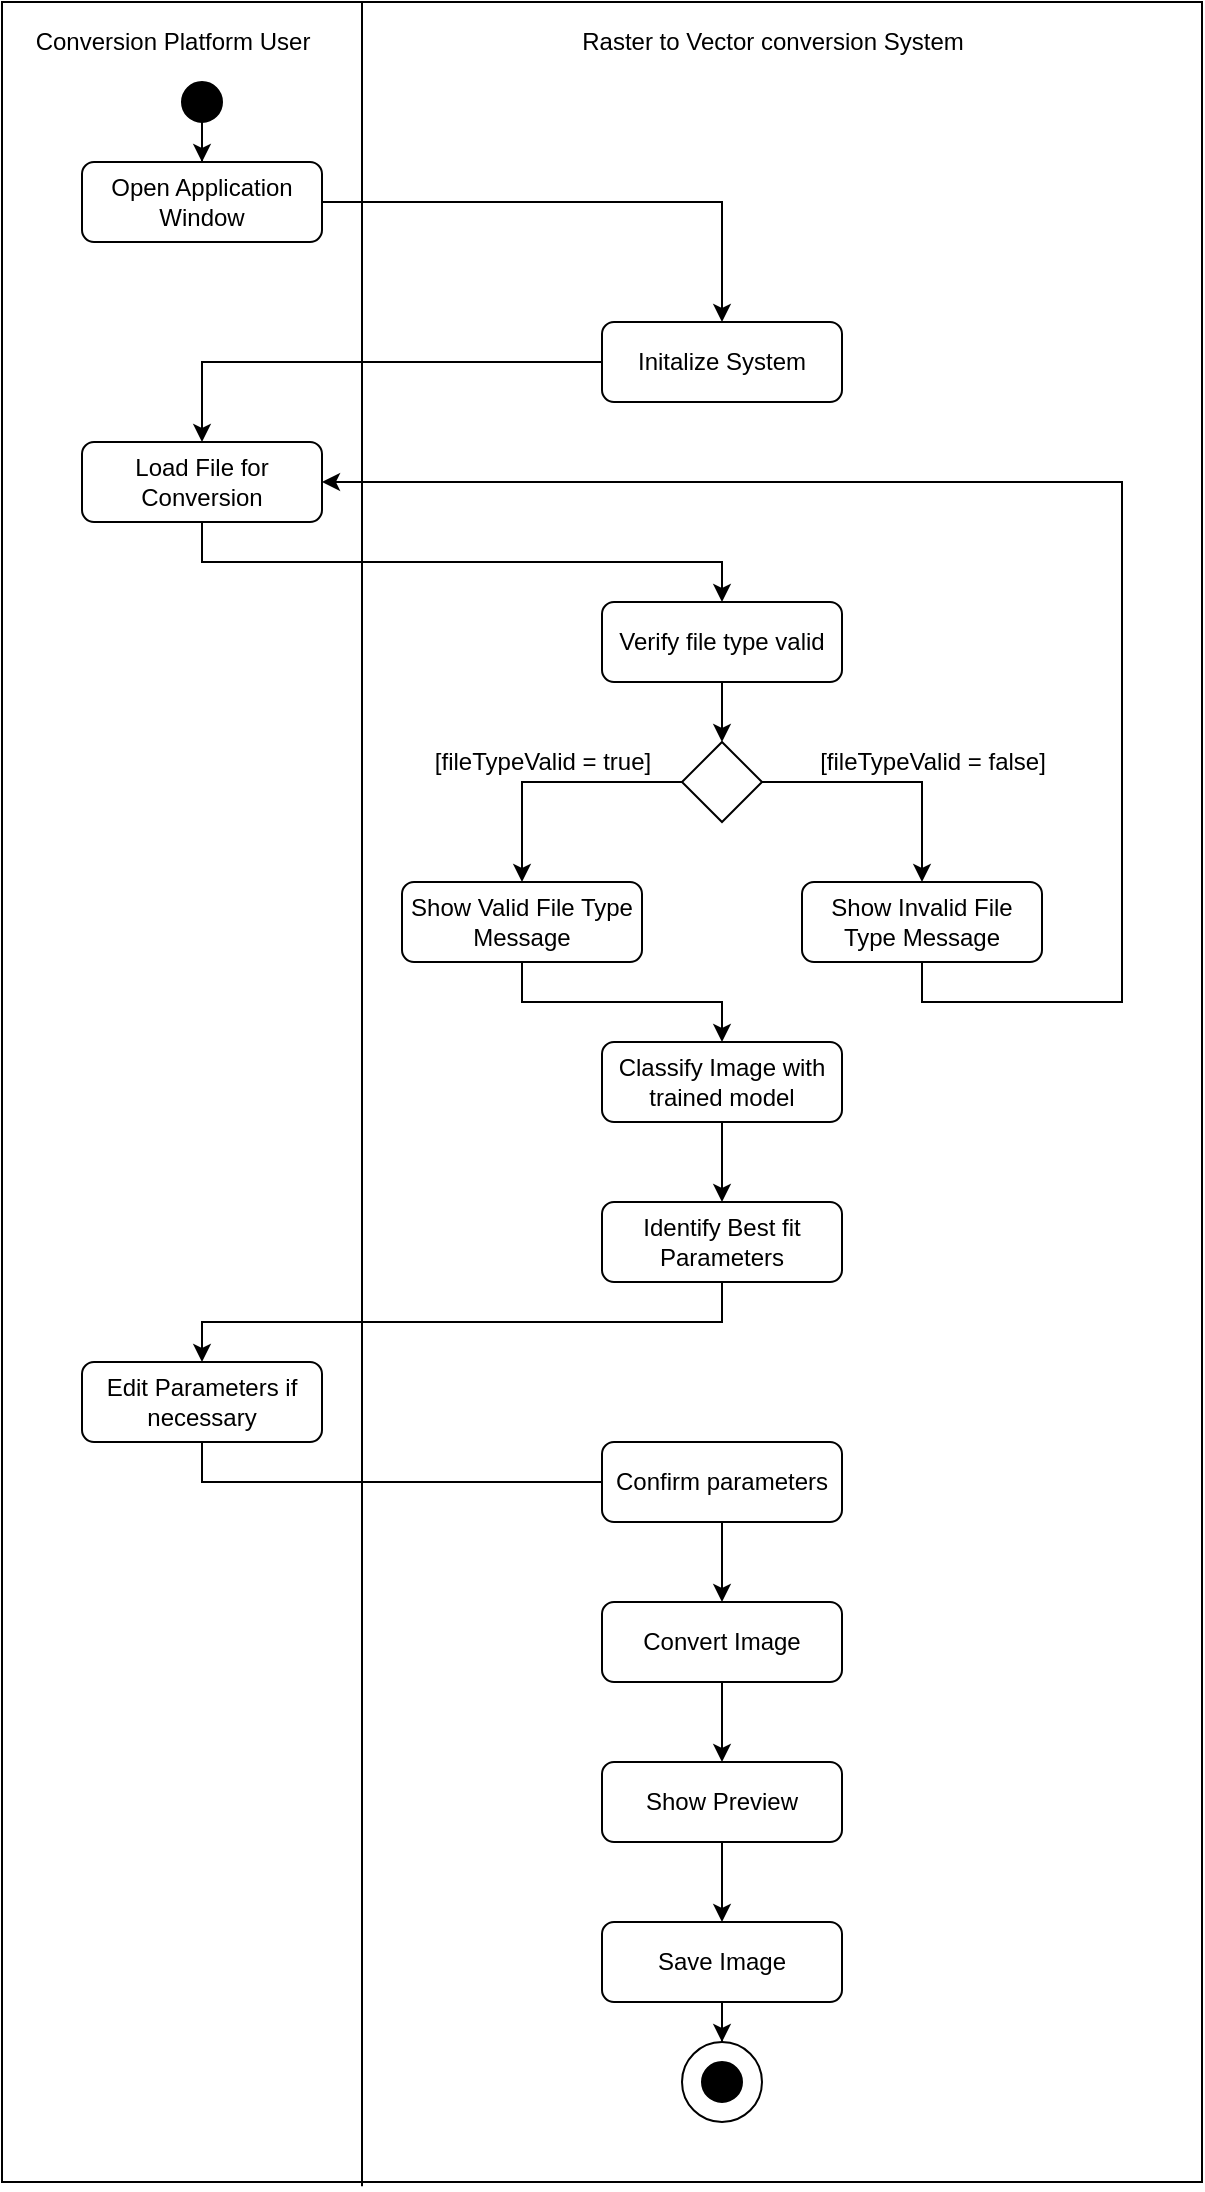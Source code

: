 <mxfile version="12.9.6" type="device"><diagram id="OyvNr48a_8cQZL7pNsO7" name="Page-1"><mxGraphModel dx="1673" dy="929" grid="1" gridSize="10" guides="1" tooltips="1" connect="1" arrows="1" fold="1" page="1" pageScale="1" pageWidth="850" pageHeight="1100" math="0" shadow="0"><root><mxCell id="0"/><mxCell id="1" parent="0"/><mxCell id="zCBZwJsnlhID7qdjZTtF-50" value="" style="rounded=0;whiteSpace=wrap;html=1;fillColor=none;" vertex="1" parent="1"><mxGeometry x="40" width="600" height="1090" as="geometry"/></mxCell><mxCell id="zCBZwJsnlhID7qdjZTtF-4" style="edgeStyle=orthogonalEdgeStyle;rounded=0;orthogonalLoop=1;jettySize=auto;html=1;entryX=0.5;entryY=0;entryDx=0;entryDy=0;" edge="1" parent="1" source="zCBZwJsnlhID7qdjZTtF-1" target="zCBZwJsnlhID7qdjZTtF-3"><mxGeometry relative="1" as="geometry"/></mxCell><mxCell id="zCBZwJsnlhID7qdjZTtF-1" value="" style="ellipse;whiteSpace=wrap;html=1;aspect=fixed;fillColor=#000000;" vertex="1" parent="1"><mxGeometry x="130" y="40" width="20" height="20" as="geometry"/></mxCell><mxCell id="zCBZwJsnlhID7qdjZTtF-7" value="" style="edgeStyle=orthogonalEdgeStyle;rounded=0;orthogonalLoop=1;jettySize=auto;html=1;" edge="1" parent="1" source="zCBZwJsnlhID7qdjZTtF-3" target="zCBZwJsnlhID7qdjZTtF-6"><mxGeometry relative="1" as="geometry"/></mxCell><mxCell id="zCBZwJsnlhID7qdjZTtF-3" value="Open Application Window" style="rounded=1;whiteSpace=wrap;html=1;" vertex="1" parent="1"><mxGeometry x="80" y="80" width="120" height="40" as="geometry"/></mxCell><mxCell id="zCBZwJsnlhID7qdjZTtF-28" style="edgeStyle=orthogonalEdgeStyle;rounded=0;orthogonalLoop=1;jettySize=auto;html=1;entryX=0.5;entryY=0;entryDx=0;entryDy=0;" edge="1" parent="1" source="zCBZwJsnlhID7qdjZTtF-6" target="zCBZwJsnlhID7qdjZTtF-8"><mxGeometry relative="1" as="geometry"/></mxCell><mxCell id="zCBZwJsnlhID7qdjZTtF-6" value="Initalize System" style="rounded=1;whiteSpace=wrap;html=1;" vertex="1" parent="1"><mxGeometry x="340" y="160" width="120" height="40" as="geometry"/></mxCell><mxCell id="zCBZwJsnlhID7qdjZTtF-48" style="edgeStyle=orthogonalEdgeStyle;rounded=0;orthogonalLoop=1;jettySize=auto;html=1;" edge="1" parent="1" source="zCBZwJsnlhID7qdjZTtF-8" target="zCBZwJsnlhID7qdjZTtF-30"><mxGeometry relative="1" as="geometry"><Array as="points"><mxPoint x="140" y="280"/><mxPoint x="400" y="280"/></Array></mxGeometry></mxCell><mxCell id="zCBZwJsnlhID7qdjZTtF-8" value="Load File for Conversion" style="rounded=1;whiteSpace=wrap;html=1;" vertex="1" parent="1"><mxGeometry x="80" y="220" width="120" height="40" as="geometry"/></mxCell><mxCell id="zCBZwJsnlhID7qdjZTtF-33" style="edgeStyle=orthogonalEdgeStyle;rounded=0;orthogonalLoop=1;jettySize=auto;html=1;" edge="1" parent="1" source="zCBZwJsnlhID7qdjZTtF-11" target="zCBZwJsnlhID7qdjZTtF-13"><mxGeometry relative="1" as="geometry"/></mxCell><mxCell id="zCBZwJsnlhID7qdjZTtF-34" style="edgeStyle=orthogonalEdgeStyle;rounded=0;orthogonalLoop=1;jettySize=auto;html=1;" edge="1" parent="1" source="zCBZwJsnlhID7qdjZTtF-11" target="zCBZwJsnlhID7qdjZTtF-15"><mxGeometry relative="1" as="geometry"/></mxCell><mxCell id="zCBZwJsnlhID7qdjZTtF-11" value="" style="rhombus;whiteSpace=wrap;html=1;" vertex="1" parent="1"><mxGeometry x="380" y="370" width="40" height="40" as="geometry"/></mxCell><mxCell id="zCBZwJsnlhID7qdjZTtF-36" style="edgeStyle=orthogonalEdgeStyle;rounded=0;orthogonalLoop=1;jettySize=auto;html=1;" edge="1" parent="1" source="zCBZwJsnlhID7qdjZTtF-13" target="zCBZwJsnlhID7qdjZTtF-20"><mxGeometry relative="1" as="geometry"/></mxCell><mxCell id="zCBZwJsnlhID7qdjZTtF-13" value="Show Valid File Type Message" style="rounded=1;whiteSpace=wrap;html=1;" vertex="1" parent="1"><mxGeometry x="240" y="440" width="120" height="40" as="geometry"/></mxCell><mxCell id="zCBZwJsnlhID7qdjZTtF-35" style="edgeStyle=orthogonalEdgeStyle;rounded=0;orthogonalLoop=1;jettySize=auto;html=1;entryX=1;entryY=0.5;entryDx=0;entryDy=0;" edge="1" parent="1" source="zCBZwJsnlhID7qdjZTtF-15" target="zCBZwJsnlhID7qdjZTtF-8"><mxGeometry relative="1" as="geometry"><Array as="points"><mxPoint x="600" y="500"/><mxPoint x="600" y="240"/></Array></mxGeometry></mxCell><mxCell id="zCBZwJsnlhID7qdjZTtF-15" value="Show Invalid File Type Message" style="rounded=1;whiteSpace=wrap;html=1;" vertex="1" parent="1"><mxGeometry x="440" y="440" width="120" height="40" as="geometry"/></mxCell><mxCell id="zCBZwJsnlhID7qdjZTtF-16" value="[fileTypeValid = true]" style="text;html=1;align=center;verticalAlign=middle;resizable=0;points=[];autosize=1;" vertex="1" parent="1"><mxGeometry x="250" y="370" width="120" height="20" as="geometry"/></mxCell><mxCell id="zCBZwJsnlhID7qdjZTtF-17" value="[fileTypeValid = false]" style="text;html=1;align=center;verticalAlign=middle;resizable=0;points=[];autosize=1;" vertex="1" parent="1"><mxGeometry x="440" y="370" width="130" height="20" as="geometry"/></mxCell><mxCell id="zCBZwJsnlhID7qdjZTtF-23" value="" style="edgeStyle=orthogonalEdgeStyle;rounded=0;orthogonalLoop=1;jettySize=auto;html=1;" edge="1" parent="1" source="zCBZwJsnlhID7qdjZTtF-20" target="zCBZwJsnlhID7qdjZTtF-22"><mxGeometry relative="1" as="geometry"/></mxCell><mxCell id="zCBZwJsnlhID7qdjZTtF-20" value="Classify Image with trained model" style="rounded=1;whiteSpace=wrap;html=1;" vertex="1" parent="1"><mxGeometry x="340" y="520" width="120" height="40" as="geometry"/></mxCell><mxCell id="zCBZwJsnlhID7qdjZTtF-25" value="" style="edgeStyle=orthogonalEdgeStyle;rounded=0;orthogonalLoop=1;jettySize=auto;html=1;" edge="1" parent="1" source="zCBZwJsnlhID7qdjZTtF-22" target="zCBZwJsnlhID7qdjZTtF-24"><mxGeometry relative="1" as="geometry"><Array as="points"><mxPoint x="400" y="660"/><mxPoint x="140" y="660"/></Array></mxGeometry></mxCell><mxCell id="zCBZwJsnlhID7qdjZTtF-22" value="Identify Best fit Parameters" style="rounded=1;whiteSpace=wrap;html=1;" vertex="1" parent="1"><mxGeometry x="340" y="600" width="120" height="40" as="geometry"/></mxCell><mxCell id="zCBZwJsnlhID7qdjZTtF-27" value="" style="edgeStyle=orthogonalEdgeStyle;rounded=0;orthogonalLoop=1;jettySize=auto;html=1;" edge="1" parent="1" source="zCBZwJsnlhID7qdjZTtF-24"><mxGeometry relative="1" as="geometry"><mxPoint x="400.059" y="760" as="targetPoint"/><Array as="points"><mxPoint x="140" y="740"/><mxPoint x="400" y="740"/></Array></mxGeometry></mxCell><mxCell id="zCBZwJsnlhID7qdjZTtF-24" value="Edit Parameters if necessary" style="rounded=1;whiteSpace=wrap;html=1;" vertex="1" parent="1"><mxGeometry x="80" y="680" width="120" height="40" as="geometry"/></mxCell><mxCell id="zCBZwJsnlhID7qdjZTtF-38" value="" style="edgeStyle=orthogonalEdgeStyle;rounded=0;orthogonalLoop=1;jettySize=auto;html=1;exitX=0.5;exitY=1;exitDx=0;exitDy=0;" edge="1" parent="1" source="zCBZwJsnlhID7qdjZTtF-26" target="zCBZwJsnlhID7qdjZTtF-37"><mxGeometry relative="1" as="geometry"><mxPoint x="400" y="800" as="sourcePoint"/></mxGeometry></mxCell><mxCell id="zCBZwJsnlhID7qdjZTtF-26" value="Confirm parameters" style="rounded=1;whiteSpace=wrap;html=1;" vertex="1" parent="1"><mxGeometry x="340" y="720" width="120" height="40" as="geometry"/></mxCell><mxCell id="zCBZwJsnlhID7qdjZTtF-40" value="" style="edgeStyle=orthogonalEdgeStyle;rounded=0;orthogonalLoop=1;jettySize=auto;html=1;" edge="1" parent="1" source="zCBZwJsnlhID7qdjZTtF-37" target="zCBZwJsnlhID7qdjZTtF-39"><mxGeometry relative="1" as="geometry"/></mxCell><mxCell id="zCBZwJsnlhID7qdjZTtF-37" value="Convert Image" style="rounded=1;whiteSpace=wrap;html=1;" vertex="1" parent="1"><mxGeometry x="340" y="800" width="120" height="40" as="geometry"/></mxCell><mxCell id="zCBZwJsnlhID7qdjZTtF-54" style="edgeStyle=orthogonalEdgeStyle;rounded=0;orthogonalLoop=1;jettySize=auto;html=1;entryX=0.5;entryY=0;entryDx=0;entryDy=0;" edge="1" parent="1" source="zCBZwJsnlhID7qdjZTtF-39" target="zCBZwJsnlhID7qdjZTtF-41"><mxGeometry relative="1" as="geometry"/></mxCell><mxCell id="zCBZwJsnlhID7qdjZTtF-39" value="Show Preview" style="rounded=1;whiteSpace=wrap;html=1;" vertex="1" parent="1"><mxGeometry x="340" y="880" width="120" height="40" as="geometry"/></mxCell><mxCell id="zCBZwJsnlhID7qdjZTtF-55" style="edgeStyle=orthogonalEdgeStyle;rounded=0;orthogonalLoop=1;jettySize=auto;html=1;entryX=0.5;entryY=0;entryDx=0;entryDy=0;" edge="1" parent="1" source="zCBZwJsnlhID7qdjZTtF-41" target="zCBZwJsnlhID7qdjZTtF-45"><mxGeometry relative="1" as="geometry"/></mxCell><mxCell id="zCBZwJsnlhID7qdjZTtF-41" value="Save Image" style="rounded=1;whiteSpace=wrap;html=1;" vertex="1" parent="1"><mxGeometry x="340" y="960" width="120" height="40" as="geometry"/></mxCell><mxCell id="zCBZwJsnlhID7qdjZTtF-31" style="edgeStyle=orthogonalEdgeStyle;rounded=0;orthogonalLoop=1;jettySize=auto;html=1;entryX=0.5;entryY=0;entryDx=0;entryDy=0;" edge="1" parent="1" source="zCBZwJsnlhID7qdjZTtF-30" target="zCBZwJsnlhID7qdjZTtF-11"><mxGeometry relative="1" as="geometry"/></mxCell><mxCell id="zCBZwJsnlhID7qdjZTtF-30" value="Verify file type valid" style="rounded=1;whiteSpace=wrap;html=1;" vertex="1" parent="1"><mxGeometry x="340" y="300" width="120" height="40" as="geometry"/></mxCell><mxCell id="zCBZwJsnlhID7qdjZTtF-46" value="" style="group" vertex="1" connectable="0" parent="1"><mxGeometry x="380" y="1020" width="40" height="40" as="geometry"/></mxCell><mxCell id="zCBZwJsnlhID7qdjZTtF-44" value="" style="ellipse;whiteSpace=wrap;html=1;aspect=fixed;fillColor=#000000;" vertex="1" parent="zCBZwJsnlhID7qdjZTtF-46"><mxGeometry x="10" y="10" width="20" height="20" as="geometry"/></mxCell><mxCell id="zCBZwJsnlhID7qdjZTtF-45" value="" style="ellipse;whiteSpace=wrap;html=1;aspect=fixed;fillColor=none;" vertex="1" parent="zCBZwJsnlhID7qdjZTtF-46"><mxGeometry width="40" height="40" as="geometry"/></mxCell><mxCell id="zCBZwJsnlhID7qdjZTtF-51" value="" style="endArrow=none;html=1;exitX=0.3;exitY=1.002;exitDx=0;exitDy=0;exitPerimeter=0;" edge="1" parent="1" source="zCBZwJsnlhID7qdjZTtF-50"><mxGeometry width="50" height="50" relative="1" as="geometry"><mxPoint x="220" y="1060" as="sourcePoint"/><mxPoint x="220" as="targetPoint"/></mxGeometry></mxCell><mxCell id="zCBZwJsnlhID7qdjZTtF-52" value="Raster to Vector conversion System" style="text;html=1;align=center;verticalAlign=middle;resizable=0;points=[];autosize=1;" vertex="1" parent="1"><mxGeometry x="320" y="10" width="210" height="20" as="geometry"/></mxCell><mxCell id="zCBZwJsnlhID7qdjZTtF-53" value="Conversion Platform User" style="text;html=1;align=center;verticalAlign=middle;resizable=0;points=[];autosize=1;" vertex="1" parent="1"><mxGeometry x="50" y="10" width="150" height="20" as="geometry"/></mxCell></root></mxGraphModel></diagram></mxfile>